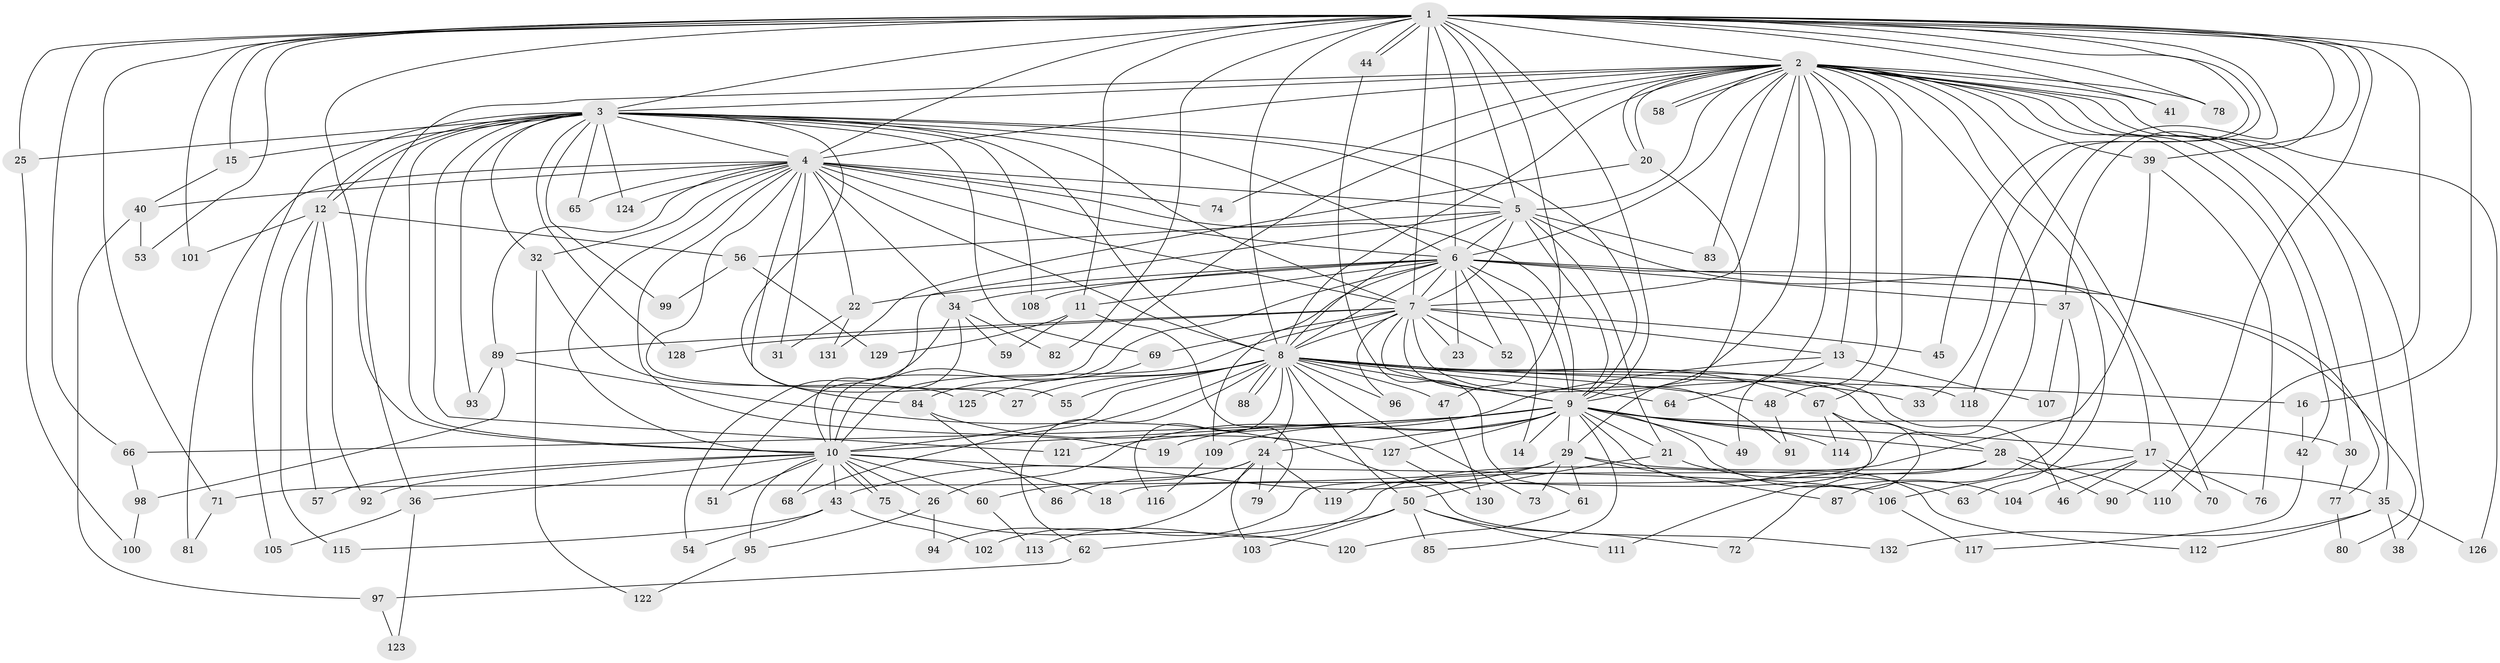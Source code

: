 // Generated by graph-tools (version 1.1) at 2025/25/03/09/25 03:25:42]
// undirected, 132 vertices, 289 edges
graph export_dot {
graph [start="1"]
  node [color=gray90,style=filled];
  1;
  2;
  3;
  4;
  5;
  6;
  7;
  8;
  9;
  10;
  11;
  12;
  13;
  14;
  15;
  16;
  17;
  18;
  19;
  20;
  21;
  22;
  23;
  24;
  25;
  26;
  27;
  28;
  29;
  30;
  31;
  32;
  33;
  34;
  35;
  36;
  37;
  38;
  39;
  40;
  41;
  42;
  43;
  44;
  45;
  46;
  47;
  48;
  49;
  50;
  51;
  52;
  53;
  54;
  55;
  56;
  57;
  58;
  59;
  60;
  61;
  62;
  63;
  64;
  65;
  66;
  67;
  68;
  69;
  70;
  71;
  72;
  73;
  74;
  75;
  76;
  77;
  78;
  79;
  80;
  81;
  82;
  83;
  84;
  85;
  86;
  87;
  88;
  89;
  90;
  91;
  92;
  93;
  94;
  95;
  96;
  97;
  98;
  99;
  100;
  101;
  102;
  103;
  104;
  105;
  106;
  107;
  108;
  109;
  110;
  111;
  112;
  113;
  114;
  115;
  116;
  117;
  118;
  119;
  120;
  121;
  122;
  123;
  124;
  125;
  126;
  127;
  128;
  129;
  130;
  131;
  132;
  1 -- 2;
  1 -- 3;
  1 -- 4;
  1 -- 5;
  1 -- 6;
  1 -- 7;
  1 -- 8;
  1 -- 9;
  1 -- 10;
  1 -- 11;
  1 -- 15;
  1 -- 16;
  1 -- 25;
  1 -- 33;
  1 -- 37;
  1 -- 39;
  1 -- 41;
  1 -- 44;
  1 -- 44;
  1 -- 45;
  1 -- 47;
  1 -- 53;
  1 -- 66;
  1 -- 71;
  1 -- 78;
  1 -- 82;
  1 -- 90;
  1 -- 101;
  1 -- 110;
  1 -- 118;
  2 -- 3;
  2 -- 4;
  2 -- 5;
  2 -- 6;
  2 -- 7;
  2 -- 8;
  2 -- 9;
  2 -- 10;
  2 -- 13;
  2 -- 18;
  2 -- 20;
  2 -- 20;
  2 -- 30;
  2 -- 35;
  2 -- 36;
  2 -- 38;
  2 -- 39;
  2 -- 41;
  2 -- 42;
  2 -- 48;
  2 -- 58;
  2 -- 58;
  2 -- 63;
  2 -- 64;
  2 -- 67;
  2 -- 70;
  2 -- 74;
  2 -- 78;
  2 -- 83;
  2 -- 126;
  3 -- 4;
  3 -- 5;
  3 -- 6;
  3 -- 7;
  3 -- 8;
  3 -- 9;
  3 -- 10;
  3 -- 12;
  3 -- 12;
  3 -- 15;
  3 -- 25;
  3 -- 32;
  3 -- 65;
  3 -- 69;
  3 -- 84;
  3 -- 93;
  3 -- 99;
  3 -- 105;
  3 -- 108;
  3 -- 121;
  3 -- 124;
  3 -- 128;
  4 -- 5;
  4 -- 6;
  4 -- 7;
  4 -- 8;
  4 -- 9;
  4 -- 10;
  4 -- 19;
  4 -- 22;
  4 -- 27;
  4 -- 31;
  4 -- 32;
  4 -- 34;
  4 -- 40;
  4 -- 55;
  4 -- 65;
  4 -- 74;
  4 -- 81;
  4 -- 89;
  4 -- 124;
  5 -- 6;
  5 -- 7;
  5 -- 8;
  5 -- 9;
  5 -- 10;
  5 -- 21;
  5 -- 56;
  5 -- 77;
  5 -- 83;
  6 -- 7;
  6 -- 8;
  6 -- 9;
  6 -- 10;
  6 -- 11;
  6 -- 14;
  6 -- 17;
  6 -- 22;
  6 -- 23;
  6 -- 34;
  6 -- 37;
  6 -- 52;
  6 -- 80;
  6 -- 108;
  6 -- 109;
  7 -- 8;
  7 -- 9;
  7 -- 10;
  7 -- 13;
  7 -- 23;
  7 -- 45;
  7 -- 46;
  7 -- 52;
  7 -- 69;
  7 -- 89;
  7 -- 91;
  7 -- 96;
  7 -- 128;
  8 -- 9;
  8 -- 10;
  8 -- 16;
  8 -- 24;
  8 -- 27;
  8 -- 28;
  8 -- 33;
  8 -- 47;
  8 -- 48;
  8 -- 50;
  8 -- 55;
  8 -- 62;
  8 -- 64;
  8 -- 67;
  8 -- 68;
  8 -- 73;
  8 -- 88;
  8 -- 88;
  8 -- 96;
  8 -- 116;
  8 -- 118;
  8 -- 125;
  9 -- 10;
  9 -- 14;
  9 -- 17;
  9 -- 19;
  9 -- 21;
  9 -- 24;
  9 -- 28;
  9 -- 29;
  9 -- 30;
  9 -- 49;
  9 -- 66;
  9 -- 85;
  9 -- 104;
  9 -- 109;
  9 -- 112;
  9 -- 114;
  9 -- 121;
  9 -- 127;
  10 -- 18;
  10 -- 26;
  10 -- 36;
  10 -- 43;
  10 -- 51;
  10 -- 57;
  10 -- 60;
  10 -- 68;
  10 -- 75;
  10 -- 75;
  10 -- 92;
  10 -- 95;
  10 -- 106;
  11 -- 59;
  11 -- 79;
  11 -- 129;
  12 -- 56;
  12 -- 57;
  12 -- 92;
  12 -- 101;
  12 -- 115;
  13 -- 26;
  13 -- 49;
  13 -- 107;
  15 -- 40;
  16 -- 42;
  17 -- 46;
  17 -- 70;
  17 -- 76;
  17 -- 104;
  17 -- 106;
  20 -- 29;
  20 -- 131;
  21 -- 50;
  21 -- 63;
  22 -- 31;
  22 -- 131;
  24 -- 60;
  24 -- 79;
  24 -- 86;
  24 -- 94;
  24 -- 103;
  24 -- 119;
  25 -- 100;
  26 -- 94;
  26 -- 95;
  28 -- 72;
  28 -- 90;
  28 -- 110;
  28 -- 113;
  29 -- 35;
  29 -- 43;
  29 -- 61;
  29 -- 71;
  29 -- 73;
  29 -- 87;
  30 -- 77;
  32 -- 122;
  32 -- 125;
  34 -- 51;
  34 -- 54;
  34 -- 59;
  34 -- 82;
  35 -- 38;
  35 -- 112;
  35 -- 126;
  35 -- 132;
  36 -- 105;
  36 -- 123;
  37 -- 87;
  37 -- 107;
  39 -- 76;
  39 -- 119;
  40 -- 53;
  40 -- 97;
  42 -- 117;
  43 -- 54;
  43 -- 102;
  43 -- 115;
  44 -- 61;
  47 -- 130;
  48 -- 91;
  50 -- 62;
  50 -- 72;
  50 -- 85;
  50 -- 103;
  50 -- 111;
  56 -- 99;
  56 -- 129;
  60 -- 113;
  61 -- 120;
  62 -- 97;
  66 -- 98;
  67 -- 102;
  67 -- 111;
  67 -- 114;
  69 -- 84;
  71 -- 81;
  75 -- 120;
  77 -- 80;
  84 -- 86;
  84 -- 127;
  89 -- 93;
  89 -- 98;
  89 -- 132;
  95 -- 122;
  97 -- 123;
  98 -- 100;
  106 -- 117;
  109 -- 116;
  127 -- 130;
}
